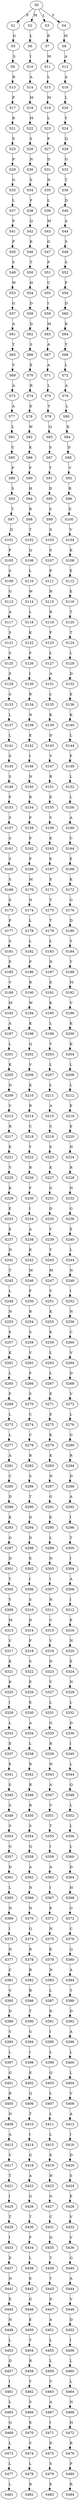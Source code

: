 strict digraph  {
	S0 -> S1 [ label = P ];
	S0 -> S2 [ label = M ];
	S0 -> S3 [ label = L ];
	S0 -> S4 [ label = V ];
	S1 -> S5 [ label = G ];
	S2 -> S6 [ label = L ];
	S3 -> S7 [ label = R ];
	S4 -> S8 [ label = M ];
	S5 -> S9 [ label = S ];
	S6 -> S10 [ label = I ];
	S7 -> S11 [ label = M ];
	S8 -> S12 [ label = A ];
	S9 -> S13 [ label = R ];
	S10 -> S14 [ label = A ];
	S11 -> S15 [ label = L ];
	S12 -> S16 [ label = A ];
	S13 -> S17 [ label = P ];
	S14 -> S18 [ label = M ];
	S15 -> S19 [ label = M ];
	S16 -> S20 [ label = L ];
	S17 -> S21 [ label = R ];
	S18 -> S22 [ label = M ];
	S19 -> S23 [ label = L ];
	S20 -> S24 [ label = Y ];
	S21 -> S25 [ label = S ];
	S22 -> S26 [ label = S ];
	S23 -> S27 [ label = P ];
	S24 -> S28 [ label = Q ];
	S25 -> S29 [ label = P ];
	S26 -> S30 [ label = N ];
	S27 -> S31 [ label = D ];
	S28 -> S32 [ label = G ];
	S29 -> S33 [ label = G ];
	S30 -> S34 [ label = S ];
	S31 -> S35 [ label = N ];
	S32 -> S36 [ label = T ];
	S33 -> S37 [ label = L ];
	S34 -> S38 [ label = F ];
	S35 -> S39 [ label = L ];
	S36 -> S40 [ label = D ];
	S37 -> S41 [ label = P ];
	S38 -> S42 [ label = Q ];
	S39 -> S43 [ label = M ];
	S40 -> S44 [ label = A ];
	S41 -> S45 [ label = P ];
	S42 -> S46 [ label = K ];
	S43 -> S47 [ label = G ];
	S44 -> S48 [ label = S ];
	S45 -> S49 [ label = S ];
	S46 -> S50 [ label = T ];
	S47 -> S51 [ label = F ];
	S48 -> S52 [ label = S ];
	S49 -> S53 [ label = W ];
	S50 -> S54 [ label = H ];
	S51 -> S55 [ label = C ];
	S52 -> S56 [ label = P ];
	S53 -> S57 [ label = G ];
	S54 -> S58 [ label = D ];
	S55 -> S59 [ label = I ];
	S56 -> S60 [ label = D ];
	S57 -> S61 [ label = A ];
	S58 -> S62 [ label = D ];
	S59 -> S63 [ label = M ];
	S60 -> S64 [ label = K ];
	S61 -> S65 [ label = T ];
	S62 -> S66 [ label = S ];
	S63 -> S67 [ label = A ];
	S64 -> S68 [ label = Y ];
	S65 -> S69 [ label = V ];
	S66 -> S70 [ label = E ];
	S67 -> S71 [ label = A ];
	S68 -> S72 [ label = L ];
	S69 -> S73 [ label = A ];
	S70 -> S74 [ label = R ];
	S71 -> S75 [ label = L ];
	S72 -> S76 [ label = A ];
	S73 -> S77 [ label = A ];
	S74 -> S78 [ label = E ];
	S75 -> S79 [ label = Y ];
	S76 -> S80 [ label = L ];
	S77 -> S81 [ label = L ];
	S78 -> S82 [ label = W ];
	S79 -> S83 [ label = Q ];
	S80 -> S84 [ label = K ];
	S81 -> S85 [ label = C ];
	S82 -> S86 [ label = K ];
	S83 -> S87 [ label = S ];
	S84 -> S88 [ label = D ];
	S85 -> S89 [ label = P ];
	S86 -> S90 [ label = F ];
	S87 -> S91 [ label = T ];
	S88 -> S92 [ label = V ];
	S89 -> S93 [ label = S ];
	S90 -> S94 [ label = H ];
	S91 -> S95 [ label = D ];
	S92 -> S96 [ label = R ];
	S93 -> S97 [ label = T ];
	S94 -> S98 [ label = R ];
	S95 -> S99 [ label = S ];
	S96 -> S100 [ label = E ];
	S97 -> S101 [ label = D ];
	S98 -> S102 [ label = T ];
	S99 -> S103 [ label = S ];
	S100 -> S104 [ label = V ];
	S101 -> S105 [ label = P ];
	S102 -> S106 [ label = Q ];
	S103 -> S107 [ label = S ];
	S104 -> S108 [ label = K ];
	S105 -> S109 [ label = S ];
	S106 -> S110 [ label = L ];
	S107 -> S111 [ label = P ];
	S108 -> S112 [ label = E ];
	S109 -> S113 [ label = G ];
	S110 -> S114 [ label = W ];
	S111 -> S115 [ label = N ];
	S112 -> S116 [ label = E ];
	S113 -> S117 [ label = A ];
	S114 -> S118 [ label = L ];
	S115 -> S119 [ label = R ];
	S116 -> S120 [ label = T ];
	S117 -> S121 [ label = S ];
	S118 -> S122 [ label = K ];
	S119 -> S123 [ label = F ];
	S120 -> S124 [ label = T ];
	S121 -> S125 [ label = S ];
	S122 -> S126 [ label = F ];
	S123 -> S127 [ label = L ];
	S124 -> S128 [ label = L ];
	S125 -> S129 [ label = S ];
	S126 -> S130 [ label = I ];
	S127 -> S131 [ label = A ];
	S128 -> S132 [ label = D ];
	S129 -> S133 [ label = S ];
	S130 -> S134 [ label = R ];
	S131 -> S135 [ label = L ];
	S132 -> S136 [ label = E ];
	S133 -> S137 [ label = L ];
	S134 -> S138 [ label = N ];
	S135 -> S139 [ label = K ];
	S136 -> S140 [ label = K ];
	S137 -> S141 [ label = L ];
	S138 -> S142 [ label = E ];
	S139 -> S143 [ label = D ];
	S140 -> S144 [ label = L ];
	S141 -> S145 [ label = S ];
	S142 -> S146 [ label = I ];
	S143 -> S147 [ label = V ];
	S144 -> S148 [ label = F ];
	S145 -> S149 [ label = S ];
	S146 -> S150 [ label = N ];
	S147 -> S151 [ label = R ];
	S148 -> S152 [ label = L ];
	S149 -> S153 [ label = P ];
	S150 -> S154 [ label = R ];
	S151 -> S155 [ label = E ];
	S152 -> S156 [ label = L ];
	S153 -> S157 [ label = S ];
	S154 -> S158 [ label = P ];
	S155 -> S159 [ label = V ];
	S156 -> S160 [ label = A ];
	S157 -> S161 [ label = S ];
	S158 -> S162 [ label = P ];
	S159 -> S163 [ label = K ];
	S160 -> S164 [ label = C ];
	S161 -> S165 [ label = S ];
	S162 -> S166 [ label = P ];
	S163 -> S167 [ label = E ];
	S164 -> S168 [ label = E ];
	S165 -> S169 [ label = S ];
	S166 -> S170 [ label = M ];
	S167 -> S171 [ label = E ];
	S168 -> S172 [ label = K ];
	S169 -> S173 [ label = S ];
	S170 -> S174 [ label = N ];
	S171 -> S175 [ label = T ];
	S172 -> S176 [ label = G ];
	S173 -> S177 [ label = P ];
	S174 -> S178 [ label = L ];
	S175 -> S179 [ label = T ];
	S176 -> S180 [ label = D ];
	S177 -> S181 [ label = S ];
	S178 -> S182 [ label = L ];
	S179 -> S183 [ label = L ];
	S180 -> S184 [ label = Y ];
	S181 -> S185 [ label = E ];
	S182 -> S186 [ label = P ];
	S183 -> S187 [ label = D ];
	S184 -> S188 [ label = Y ];
	S185 -> S189 [ label = V ];
	S186 -> S190 [ label = R ];
	S187 -> S191 [ label = E ];
	S188 -> S192 [ label = M ];
	S189 -> S193 [ label = M ];
	S190 -> S194 [ label = W ];
	S191 -> S195 [ label = K ];
	S192 -> S196 [ label = V ];
	S193 -> S197 [ label = A ];
	S194 -> S198 [ label = K ];
	S195 -> S199 [ label = L ];
	S196 -> S200 [ label = K ];
	S197 -> S201 [ label = L ];
	S198 -> S202 [ label = Q ];
	S199 -> S203 [ label = Y ];
	S200 -> S204 [ label = K ];
	S201 -> S205 [ label = K ];
	S202 -> S206 [ label = V ];
	S203 -> S207 [ label = L ];
	S204 -> S208 [ label = L ];
	S205 -> S209 [ label = D ];
	S206 -> S210 [ label = K ];
	S207 -> S211 [ label = L ];
	S208 -> S212 [ label = L ];
	S209 -> S213 [ label = V ];
	S210 -> S214 [ label = R ];
	S211 -> S215 [ label = A ];
	S212 -> S216 [ label = E ];
	S213 -> S217 [ label = R ];
	S214 -> S218 [ label = C ];
	S215 -> S219 [ label = S ];
	S216 -> S220 [ label = E ];
	S217 -> S221 [ label = E ];
	S218 -> S222 [ label = Y ];
	S219 -> S223 [ label = E ];
	S220 -> S224 [ label = N ];
	S221 -> S225 [ label = V ];
	S222 -> S226 [ label = R ];
	S223 -> S227 [ label = K ];
	S224 -> S228 [ label = R ];
	S225 -> S229 [ label = K ];
	S226 -> S230 [ label = F ];
	S227 -> S231 [ label = G ];
	S228 -> S232 [ label = N ];
	S229 -> S233 [ label = E ];
	S230 -> S234 [ label = I ];
	S231 -> S235 [ label = D ];
	S232 -> S236 [ label = G ];
	S233 -> S237 [ label = E ];
	S234 -> S238 [ label = A ];
	S235 -> S239 [ label = Y ];
	S236 -> S240 [ label = E ];
	S237 -> S241 [ label = N ];
	S238 -> S242 [ label = K ];
	S239 -> S243 [ label = Y ];
	S240 -> S244 [ label = L ];
	S241 -> S245 [ label = T ];
	S242 -> S246 [ label = M ];
	S243 -> S247 [ label = M ];
	S244 -> S248 [ label = N ];
	S245 -> S249 [ label = L ];
	S246 -> S250 [ label = F ];
	S247 -> S251 [ label = V ];
	S248 -> S252 [ label = I ];
	S249 -> S253 [ label = N ];
	S250 -> S254 [ label = R ];
	S251 -> S255 [ label = K ];
	S252 -> S256 [ label = N ];
	S253 -> S257 [ label = E ];
	S254 -> S258 [ label = S ];
	S255 -> S259 [ label = K ];
	S256 -> S260 [ label = C ];
	S257 -> S261 [ label = K ];
	S258 -> S262 [ label = V ];
	S259 -> S263 [ label = L ];
	S260 -> S264 [ label = V ];
	S261 -> S265 [ label = L ];
	S262 -> S266 [ label = F ];
	S263 -> S267 [ label = L ];
	S264 -> S268 [ label = D ];
	S265 -> S269 [ label = F ];
	S266 -> S270 [ label = S ];
	S267 -> S271 [ label = E ];
	S268 -> S272 [ label = V ];
	S269 -> S273 [ label = L ];
	S270 -> S274 [ label = C ];
	S271 -> S275 [ label = E ];
	S272 -> S276 [ label = L ];
	S273 -> S277 [ label = L ];
	S274 -> S278 [ label = C ];
	S275 -> S279 [ label = K ];
	S276 -> S280 [ label = G ];
	S277 -> S281 [ label = A ];
	S278 -> S282 [ label = R ];
	S279 -> S283 [ label = K ];
	S280 -> S284 [ label = R ];
	S281 -> S285 [ label = C ];
	S282 -> S286 [ label = S ];
	S283 -> S287 [ label = N ];
	S284 -> S288 [ label = D ];
	S285 -> S289 [ label = D ];
	S286 -> S290 [ label = T ];
	S287 -> S291 [ label = G ];
	S288 -> S292 [ label = A ];
	S289 -> S293 [ label = K ];
	S290 -> S294 [ label = D ];
	S291 -> S295 [ label = E ];
	S292 -> S296 [ label = I ];
	S293 -> S297 [ label = G ];
	S294 -> S298 [ label = D ];
	S295 -> S299 [ label = L ];
	S296 -> S300 [ label = T ];
	S297 -> S301 [ label = D ];
	S298 -> S302 [ label = E ];
	S299 -> S303 [ label = N ];
	S300 -> S304 [ label = I ];
	S301 -> S305 [ label = Y ];
	S302 -> S306 [ label = I ];
	S303 -> S307 [ label = I ];
	S304 -> S308 [ label = A ];
	S305 -> S309 [ label = Y ];
	S306 -> S310 [ label = S ];
	S307 -> S311 [ label = N ];
	S308 -> S312 [ label = I ];
	S309 -> S313 [ label = M ];
	S310 -> S314 [ label = D ];
	S311 -> S315 [ label = C ];
	S312 -> S316 [ label = E ];
	S313 -> S317 [ label = V ];
	S314 -> S318 [ label = F ];
	S315 -> S319 [ label = V ];
	S316 -> S320 [ label = N ];
	S317 -> S321 [ label = K ];
	S318 -> S322 [ label = S ];
	S319 -> S323 [ label = D ];
	S320 -> S324 [ label = E ];
	S321 -> S325 [ label = K ];
	S322 -> S326 [ label = E ];
	S323 -> S327 [ label = V ];
	S324 -> S328 [ label = N ];
	S325 -> S329 [ label = I ];
	S326 -> S330 [ label = E ];
	S327 -> S331 [ label = L ];
	S328 -> S332 [ label = L ];
	S329 -> S333 [ label = L ];
	S330 -> S334 [ label = A ];
	S331 -> S335 [ label = G ];
	S332 -> S336 [ label = D ];
	S333 -> S337 [ label = E ];
	S334 -> S338 [ label = L ];
	S335 -> S339 [ label = R ];
	S336 -> S340 [ label = I ];
	S337 -> S341 [ label = E ];
	S338 -> S342 [ label = R ];
	S339 -> S343 [ label = N ];
	S340 -> S344 [ label = L ];
	S341 -> S345 [ label = S ];
	S342 -> S346 [ label = R ];
	S343 -> S347 [ label = A ];
	S344 -> S348 [ label = Q ];
	S345 -> S349 [ label = S ];
	S346 -> S350 [ label = R ];
	S347 -> S351 [ label = V ];
	S348 -> S352 [ label = L ];
	S349 -> S353 [ label = S ];
	S350 -> S354 [ label = S ];
	S351 -> S355 [ label = T ];
	S352 -> S356 [ label = L ];
	S353 -> S357 [ label = G ];
	S354 -> S358 [ label = Q ];
	S355 -> S359 [ label = I ];
	S356 -> S360 [ label = L ];
	S357 -> S361 [ label = D ];
	S358 -> S362 [ label = A ];
	S359 -> S363 [ label = A ];
	S360 -> S364 [ label = D ];
	S361 -> S365 [ label = L ];
	S362 -> S366 [ label = N ];
	S363 -> S367 [ label = I ];
	S364 -> S368 [ label = H ];
	S365 -> S369 [ label = N ];
	S366 -> S370 [ label = N ];
	S367 -> S371 [ label = E ];
	S368 -> S372 [ label = G ];
	S369 -> S373 [ label = I ];
	S370 -> S374 [ label = Q ];
	S371 -> S375 [ label = N ];
	S372 -> S376 [ label = C ];
	S373 -> S377 [ label = N ];
	S374 -> S378 [ label = R ];
	S375 -> S379 [ label = E ];
	S376 -> S380 [ label = Q ];
	S377 -> S381 [ label = C ];
	S378 -> S382 [ label = R ];
	S379 -> S383 [ label = N ];
	S380 -> S384 [ label = A ];
	S381 -> S385 [ label = V ];
	S382 -> S386 [ label = R ];
	S383 -> S387 [ label = L ];
	S384 -> S388 [ label = T ];
	S385 -> S389 [ label = D ];
	S386 -> S390 [ label = T ];
	S387 -> S391 [ label = D ];
	S388 -> S392 [ label = D ];
	S389 -> S393 [ label = V ];
	S390 -> S394 [ label = G ];
	S391 -> S395 [ label = I ];
	S392 -> S396 [ label = A ];
	S393 -> S397 [ label = L ];
	S394 -> S398 [ label = I ];
	S395 -> S399 [ label = L ];
	S396 -> S400 [ label = L ];
	S397 -> S401 [ label = G ];
	S398 -> S402 [ label = E ];
	S399 -> S403 [ label = Q ];
	S400 -> S404 [ label = L ];
	S401 -> S405 [ label = R ];
	S402 -> S406 [ label = Q ];
	S403 -> S407 [ label = L ];
	S404 -> S408 [ label = V ];
	S405 -> S409 [ label = N ];
	S406 -> S410 [ label = T ];
	S407 -> S411 [ label = L ];
	S408 -> S412 [ label = A ];
	S409 -> S413 [ label = A ];
	S410 -> S414 [ label = I ];
	S411 -> S415 [ label = L ];
	S412 -> S416 [ label = I ];
	S413 -> S417 [ label = V ];
	S414 -> S418 [ label = G ];
	S415 -> S419 [ label = E ];
	S416 -> S420 [ label = D ];
	S417 -> S421 [ label = T ];
	S418 -> S422 [ label = A ];
	S419 -> S423 [ label = H ];
	S420 -> S424 [ label = S ];
	S421 -> S425 [ label = I ];
	S422 -> S426 [ label = G ];
	S423 -> S427 [ label = G ];
	S424 -> S428 [ label = E ];
	S425 -> S429 [ label = T ];
	S426 -> S430 [ label = T ];
	S427 -> S431 [ label = C ];
	S428 -> S432 [ label = V ];
	S429 -> S433 [ label = I ];
	S430 -> S434 [ label = F ];
	S431 -> S435 [ label = Q ];
	S432 -> S436 [ label = V ];
	S433 -> S437 [ label = E ];
	S434 -> S438 [ label = L ];
	S435 -> S439 [ label = T ];
	S436 -> S440 [ label = G ];
	S437 -> S441 [ label = N ];
	S438 -> S442 [ label = E ];
	S439 -> S443 [ label = T ];
	S440 -> S444 [ label = A ];
	S441 -> S445 [ label = E ];
	S442 -> S446 [ label = G ];
	S443 -> S447 [ label = D ];
	S444 -> S448 [ label = V ];
	S445 -> S449 [ label = N ];
	S446 -> S450 [ label = E ];
	S447 -> S451 [ label = A ];
	S448 -> S452 [ label = D ];
	S449 -> S453 [ label = L ];
	S450 -> S454 [ label = T ];
	S451 -> S455 [ label = L ];
	S452 -> S456 [ label = I ];
	S453 -> S457 [ label = D ];
	S454 -> S458 [ label = R ];
	S455 -> S459 [ label = L ];
	S456 -> S460 [ label = L ];
	S457 -> S461 [ label = I ];
	S458 -> S462 [ label = Y ];
	S459 -> S463 [ label = V ];
	S460 -> S464 [ label = L ];
	S461 -> S465 [ label = L ];
	S462 -> S466 [ label = S ];
	S463 -> S467 [ label = A ];
	S464 -> S468 [ label = N ];
	S465 -> S469 [ label = Q ];
	S466 -> S470 [ label = K ];
	S467 -> S471 [ label = I ];
	S468 -> S472 [ label = H ];
	S469 -> S473 [ label = L ];
	S470 -> S474 [ label = V ];
	S471 -> S475 [ label = D ];
	S472 -> S476 [ label = R ];
	S473 -> S477 [ label = L ];
	S474 -> S478 [ label = L ];
	S475 -> S479 [ label = S ];
	S476 -> S480 [ label = P ];
	S477 -> S481 [ label = L ];
	S478 -> S482 [ label = R ];
	S479 -> S483 [ label = E ];
	S480 -> S484 [ label = R ];
}
